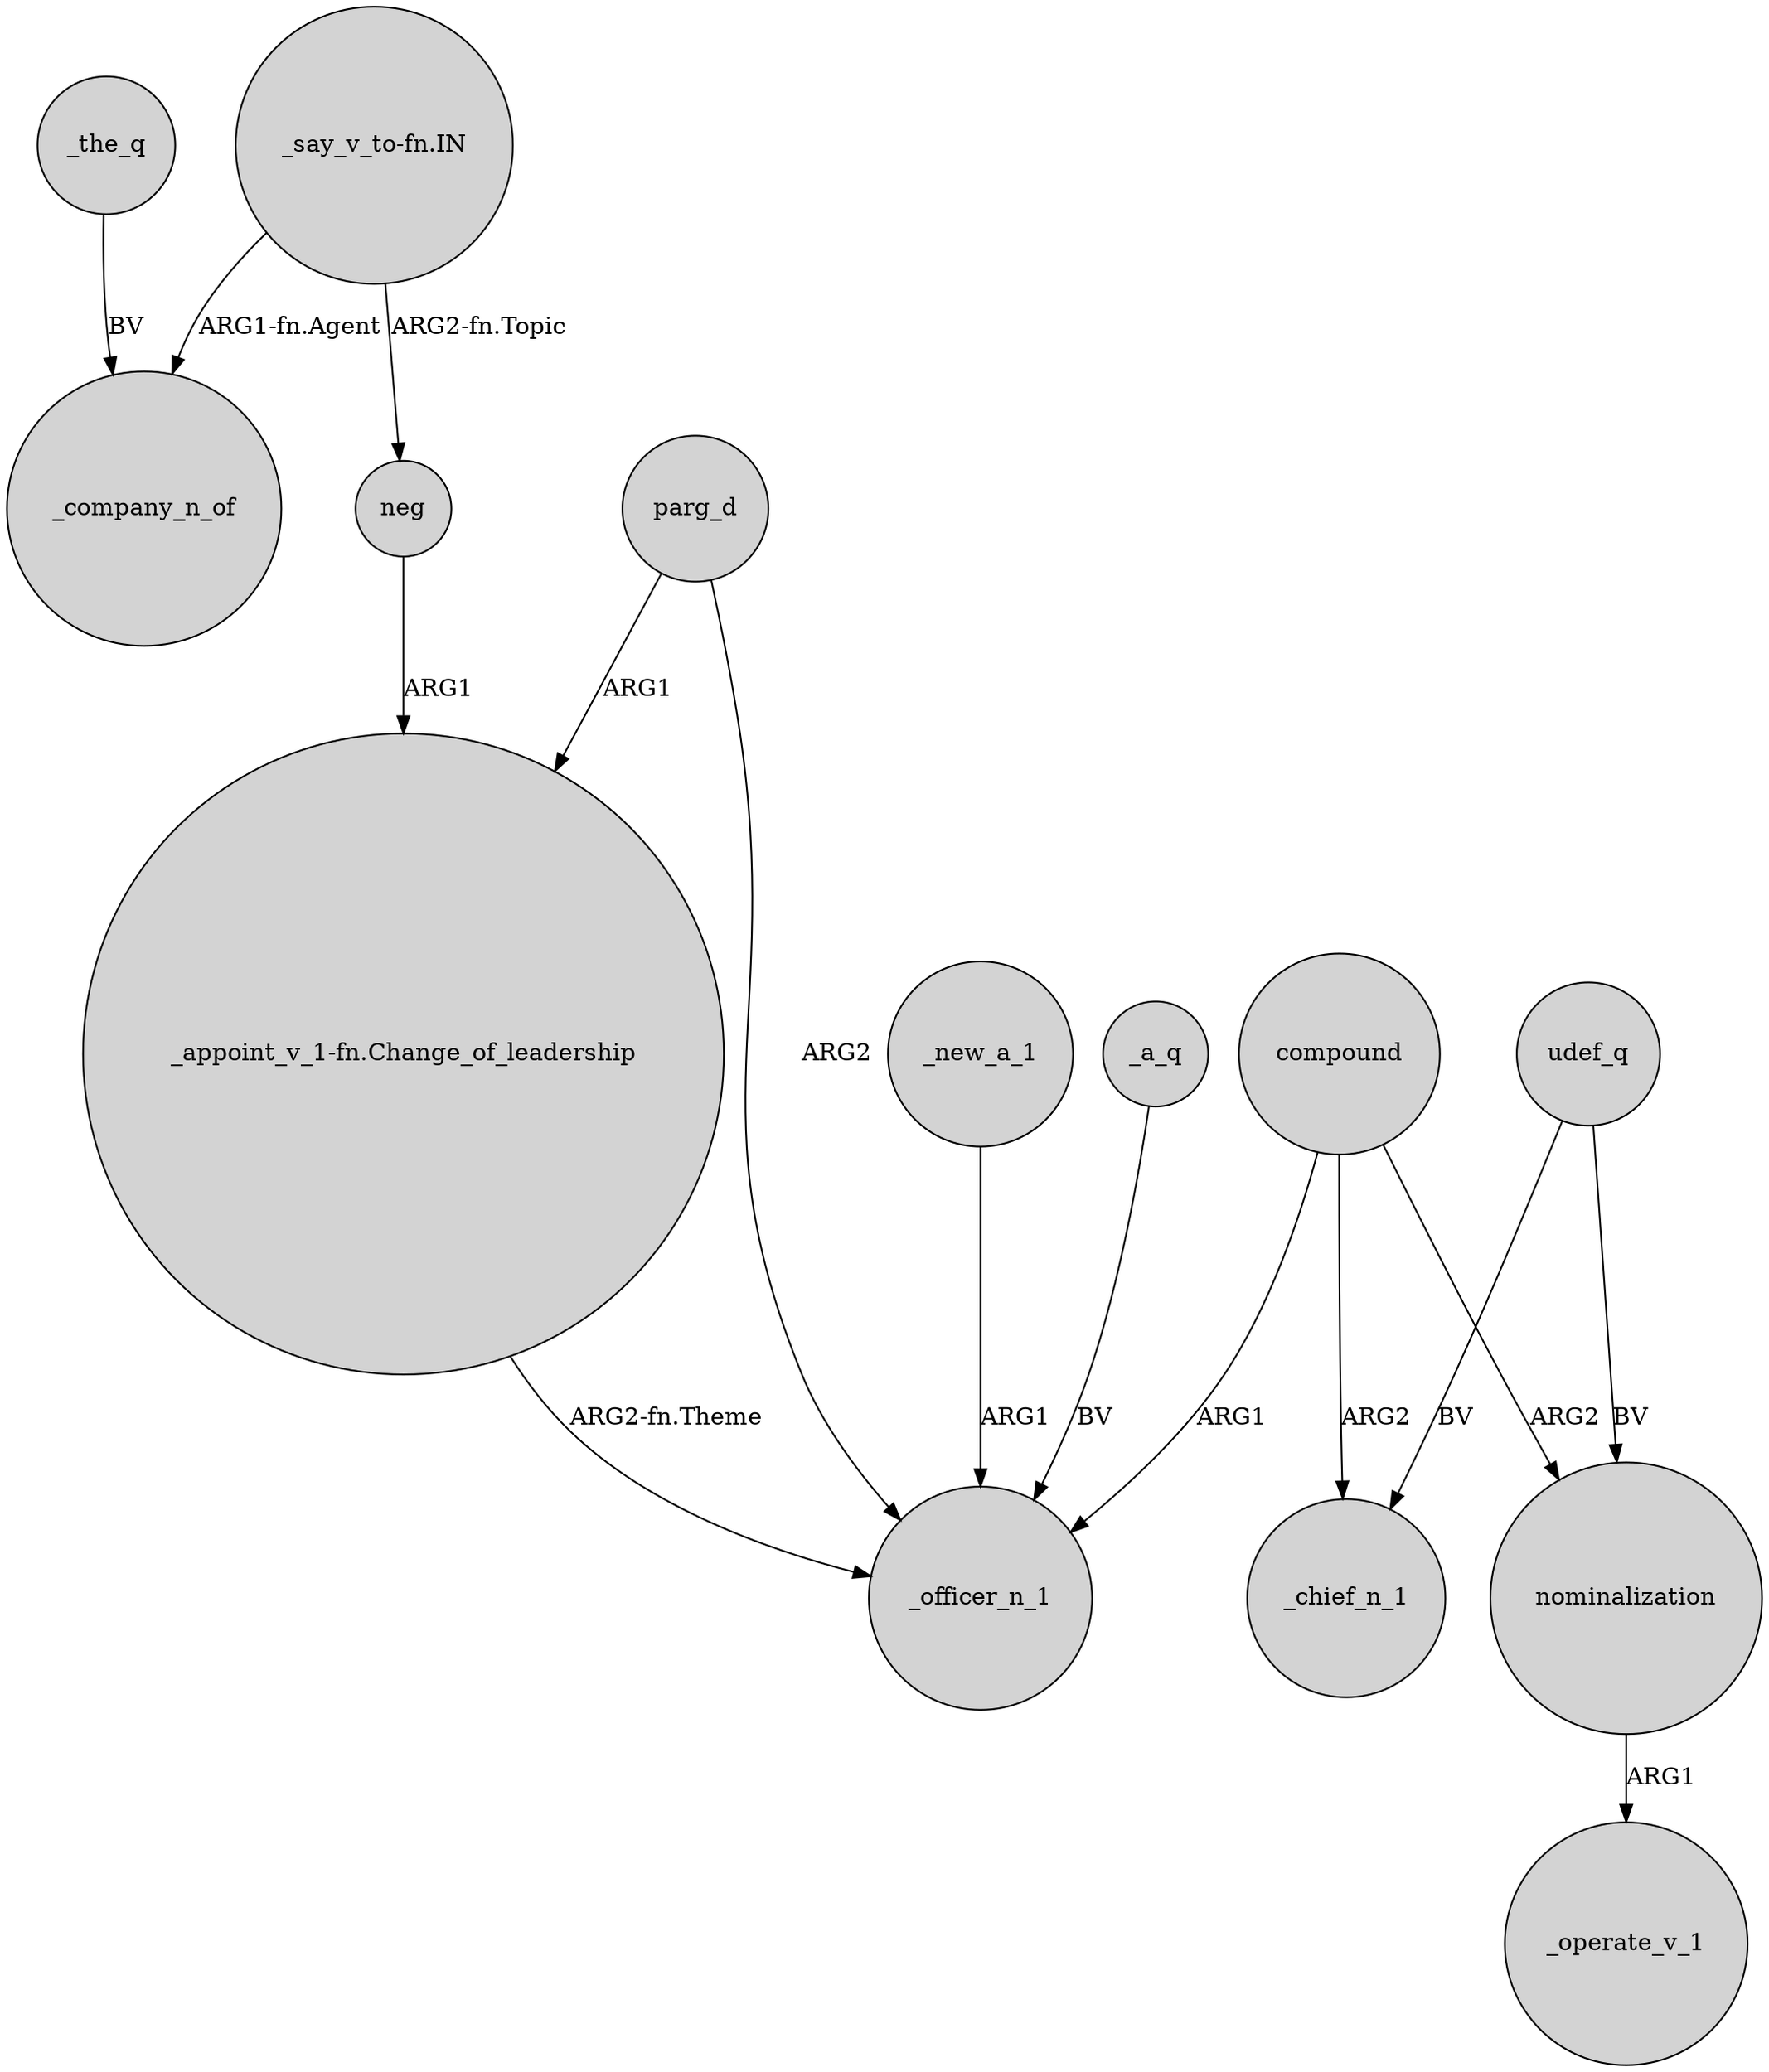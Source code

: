 digraph {
	node [shape=circle style=filled]
	"_say_v_to-fn.IN" -> _company_n_of [label="ARG1-fn.Agent"]
	"_say_v_to-fn.IN" -> neg [label="ARG2-fn.Topic"]
	udef_q -> _chief_n_1 [label=BV]
	compound -> nominalization [label=ARG2]
	parg_d -> _officer_n_1 [label=ARG2]
	nominalization -> _operate_v_1 [label=ARG1]
	neg -> "_appoint_v_1-fn.Change_of_leadership" [label=ARG1]
	udef_q -> nominalization [label=BV]
	parg_d -> "_appoint_v_1-fn.Change_of_leadership" [label=ARG1]
	_new_a_1 -> _officer_n_1 [label=ARG1]
	_the_q -> _company_n_of [label=BV]
	compound -> _chief_n_1 [label=ARG2]
	"_appoint_v_1-fn.Change_of_leadership" -> _officer_n_1 [label="ARG2-fn.Theme"]
	compound -> _officer_n_1 [label=ARG1]
	_a_q -> _officer_n_1 [label=BV]
}
